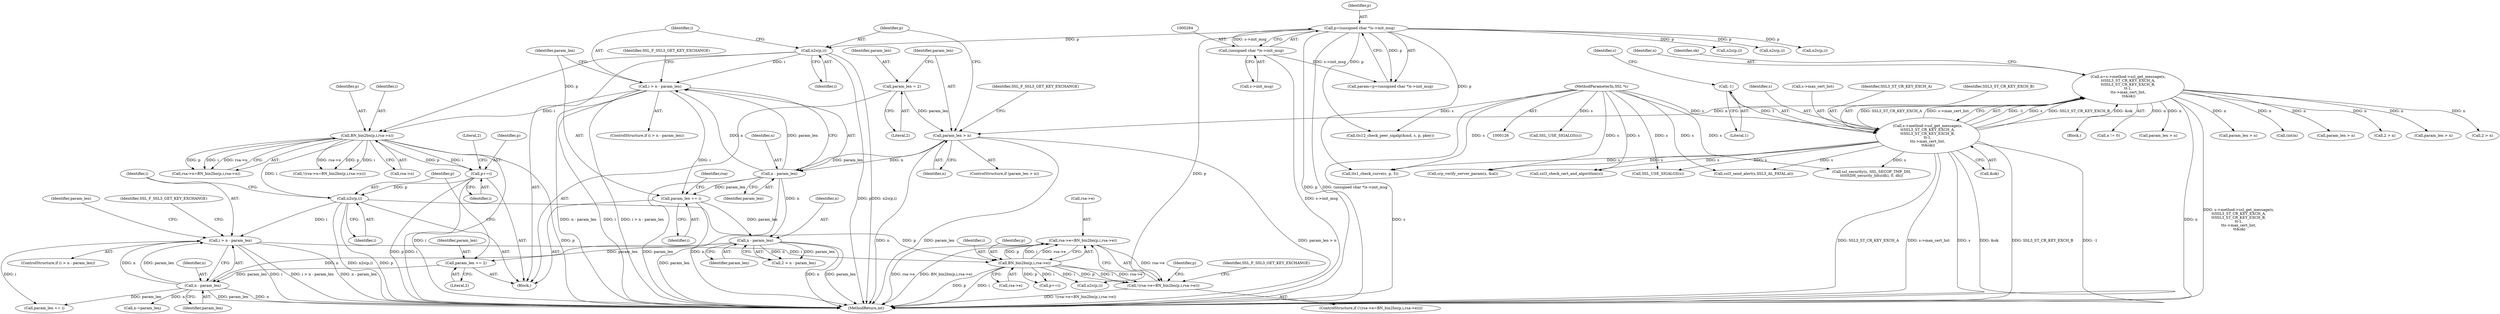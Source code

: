 digraph "0_openssl_b15f8769644b00ef7283521593360b7b2135cb63@pointer" {
"1000872" [label="(Call,rsa->e=BN_bin2bn(p,i,rsa->e))"];
"1000876" [label="(Call,BN_bin2bn(p,i,rsa->e))"];
"1000853" [label="(Call,n2s(p,i))"];
"1000836" [label="(Call,p+=i)"];
"1000825" [label="(Call,BN_bin2bn(p,i,rsa->n))"];
"1000802" [label="(Call,n2s(p,i))"];
"1000281" [label="(Call,p=(unsigned char *)s->init_msg)"];
"1000283" [label="(Call,(unsigned char *)s->init_msg)"];
"1000806" [label="(Call,i > n - param_len)"];
"1000808" [label="(Call,n - param_len)"];
"1000794" [label="(Call,param_len > n)"];
"1000790" [label="(Call,param_len = 2)"];
"1000181" [label="(Call,n=s->method->ssl_get_message(s,\n\t\tSSL3_ST_CR_KEY_EXCH_A,\n\t\tSSL3_ST_CR_KEY_EXCH_B,\n\t\t-1,\n\t\ts->max_cert_list,\n \t\t&ok))"];
"1000183" [label="(Call,s->method->ssl_get_message(s,\n\t\tSSL3_ST_CR_KEY_EXCH_A,\n\t\tSSL3_ST_CR_KEY_EXCH_B,\n\t\t-1,\n\t\ts->max_cert_list,\n \t\t&ok))"];
"1000127" [label="(MethodParameterIn,SSL *s)"];
"1000187" [label="(Call,-1)"];
"1000857" [label="(Call,i > n - param_len)"];
"1000859" [label="(Call,n - param_len)"];
"1000842" [label="(Call,n - param_len)"];
"1000816" [label="(Call,param_len += i)"];
"1000850" [label="(Call,param_len += 2)"];
"1000871" [label="(Call,!(rsa->e=BN_bin2bn(p,i,rsa->e)))"];
"1000281" [label="(Call,p=(unsigned char *)s->init_msg)"];
"1000778" [label="(Block,)"];
"1000810" [label="(Identifier,param_len)"];
"1000282" [label="(Identifier,p)"];
"1000791" [label="(Identifier,param_len)"];
"1000818" [label="(Identifier,i)"];
"1000879" [label="(Call,rsa->e)"];
"1000813" [label="(Identifier,SSL_F_SSL3_GET_KEY_EXCHANGE)"];
"1000192" [label="(Call,&ok)"];
"1000850" [label="(Call,param_len += 2)"];
"1000858" [label="(Identifier,i)"];
"1000198" [label="(Call,(int)n)"];
"1001521" [label="(Call,SSL_USE_SIGALGS(s))"];
"1000861" [label="(Identifier,param_len)"];
"1001736" [label="(Call,ssl3_send_alert(s,SSL3_AL_FATAL,al))"];
"1000413" [label="(Call,param_len > n)"];
"1000794" [label="(Call,param_len > n)"];
"1000189" [label="(Call,s->max_cert_list)"];
"1001478" [label="(Call,2 > n)"];
"1000809" [label="(Identifier,n)"];
"1001486" [label="(Call,n2s(p,i))"];
"1000821" [label="(Call,rsa->n=BN_bin2bn(p,i,rsa->n))"];
"1000828" [label="(Call,rsa->n)"];
"1000790" [label="(Call,param_len = 2)"];
"1000867" [label="(Call,param_len += i)"];
"1001771" [label="(MethodReturn,int)"];
"1001200" [label="(Call,param_len > n)"];
"1000808" [label="(Call,n - param_len)"];
"1000181" [label="(Call,n=s->method->ssl_get_message(s,\n\t\tSSL3_ST_CR_KEY_EXCH_A,\n\t\tSSL3_ST_CR_KEY_EXCH_B,\n\t\t-1,\n\t\ts->max_cert_list,\n \t\t&ok))"];
"1000804" [label="(Identifier,i)"];
"1000182" [label="(Identifier,n)"];
"1000825" [label="(Call,BN_bin2bn(p,i,rsa->n))"];
"1000872" [label="(Call,rsa->e=BN_bin2bn(p,i,rsa->e))"];
"1000868" [label="(Identifier,param_len)"];
"1000805" [label="(ControlStructure,if (i > n - param_len))"];
"1000884" [label="(Identifier,SSL_F_SSL3_GET_KEY_EXCHANGE)"];
"1000844" [label="(Identifier,param_len)"];
"1000183" [label="(Call,s->method->ssl_get_message(s,\n\t\tSSL3_ST_CR_KEY_EXCH_A,\n\t\tSSL3_ST_CR_KEY_EXCH_B,\n\t\t-1,\n\t\ts->max_cert_list,\n \t\t&ok))"];
"1000826" [label="(Identifier,p)"];
"1000820" [label="(Call,!(rsa->n=BN_bin2bn(p,i,rsa->n)))"];
"1000838" [label="(Identifier,i)"];
"1000185" [label="(Identifier,SSL3_ST_CR_KEY_EXCH_A)"];
"1001433" [label="(Call,2 > n)"];
"1001210" [label="(Call,tls1_check_curve(s, p, 3))"];
"1000128" [label="(Block,)"];
"1000827" [label="(Identifier,i)"];
"1001713" [label="(Call,ssl3_check_cert_and_algorithm(s))"];
"1000285" [label="(Call,s->init_msg)"];
"1000823" [label="(Identifier,rsa)"];
"1000792" [label="(Literal,2)"];
"1000727" [label="(Call,srp_verify_server_param(s, &al))"];
"1000802" [label="(Call,n2s(p,i))"];
"1000188" [label="(Literal,1)"];
"1000279" [label="(Call,param=p=(unsigned char *)s->init_msg)"];
"1001720" [label="(Call,n != 0)"];
"1001428" [label="(Call,SSL_USE_SIGALGS(s))"];
"1000856" [label="(ControlStructure,if (i > n - param_len))"];
"1000283" [label="(Call,(unsigned char *)s->init_msg)"];
"1001443" [label="(Call,tls12_check_peer_sigalg(&md, s, p, pkey))"];
"1000860" [label="(Identifier,n)"];
"1000843" [label="(Identifier,n)"];
"1000853" [label="(Call,n2s(p,i))"];
"1000870" [label="(ControlStructure,if (!(rsa->e=BN_bin2bn(p,i,rsa->e))))"];
"1000873" [label="(Call,rsa->e)"];
"1000793" [label="(ControlStructure,if (param_len > n))"];
"1000888" [label="(Identifier,p)"];
"1000421" [label="(Call,n2s(p,i))"];
"1000837" [label="(Identifier,p)"];
"1000187" [label="(Call,-1)"];
"1000196" [label="(Identifier,ok)"];
"1000878" [label="(Identifier,i)"];
"1001096" [label="(Call,ssl_security(s, SSL_SECOP_TMP_DH,\n\t\t\t\t\t\tDH_security_bits(dh), 0, dh))"];
"1000127" [label="(MethodParameterIn,SSL *s)"];
"1000859" [label="(Call,n - param_len)"];
"1000796" [label="(Identifier,n)"];
"1000876" [label="(Call,BN_bin2bn(p,i,rsa->e))"];
"1000852" [label="(Literal,2)"];
"1000816" [label="(Call,param_len += i)"];
"1000795" [label="(Identifier,param_len)"];
"1000950" [label="(Call,param_len > n)"];
"1000190" [label="(Identifier,s)"];
"1000841" [label="(Literal,2)"];
"1000851" [label="(Identifier,param_len)"];
"1000526" [label="(Call,n2s(p,i))"];
"1000877" [label="(Identifier,p)"];
"1000871" [label="(Call,!(rsa->e=BN_bin2bn(p,i,rsa->e)))"];
"1000855" [label="(Identifier,i)"];
"1000186" [label="(Identifier,SSL3_ST_CR_KEY_EXCH_B)"];
"1000840" [label="(Call,2 > n - param_len)"];
"1000817" [label="(Identifier,param_len)"];
"1000857" [label="(Call,i > n - param_len)"];
"1000807" [label="(Identifier,i)"];
"1000958" [label="(Call,n2s(p,i))"];
"1000803" [label="(Identifier,p)"];
"1000864" [label="(Identifier,SSL_F_SSL3_GET_KEY_EXCHANGE)"];
"1000184" [label="(Identifier,s)"];
"1000806" [label="(Call,i > n - param_len)"];
"1000842" [label="(Call,n - param_len)"];
"1000799" [label="(Identifier,SSL_F_SSL3_GET_KEY_EXCHANGE)"];
"1000890" [label="(Call,n-=param_len)"];
"1000836" [label="(Call,p+=i)"];
"1000887" [label="(Call,p+=i)"];
"1000518" [label="(Call,param_len > n)"];
"1000854" [label="(Identifier,p)"];
"1000872" -> "1000871"  [label="AST: "];
"1000872" -> "1000876"  [label="CFG: "];
"1000873" -> "1000872"  [label="AST: "];
"1000876" -> "1000872"  [label="AST: "];
"1000871" -> "1000872"  [label="CFG: "];
"1000872" -> "1001771"  [label="DDG: rsa->e"];
"1000872" -> "1001771"  [label="DDG: BN_bin2bn(p,i,rsa->e)"];
"1000872" -> "1000871"  [label="DDG: rsa->e"];
"1000876" -> "1000872"  [label="DDG: p"];
"1000876" -> "1000872"  [label="DDG: i"];
"1000876" -> "1000872"  [label="DDG: rsa->e"];
"1000876" -> "1000879"  [label="CFG: "];
"1000877" -> "1000876"  [label="AST: "];
"1000878" -> "1000876"  [label="AST: "];
"1000879" -> "1000876"  [label="AST: "];
"1000876" -> "1001771"  [label="DDG: i"];
"1000876" -> "1001771"  [label="DDG: p"];
"1000876" -> "1000871"  [label="DDG: p"];
"1000876" -> "1000871"  [label="DDG: i"];
"1000876" -> "1000871"  [label="DDG: rsa->e"];
"1000853" -> "1000876"  [label="DDG: p"];
"1000857" -> "1000876"  [label="DDG: i"];
"1000876" -> "1000887"  [label="DDG: i"];
"1000876" -> "1000887"  [label="DDG: p"];
"1000876" -> "1001486"  [label="DDG: i"];
"1000853" -> "1000778"  [label="AST: "];
"1000853" -> "1000855"  [label="CFG: "];
"1000854" -> "1000853"  [label="AST: "];
"1000855" -> "1000853"  [label="AST: "];
"1000858" -> "1000853"  [label="CFG: "];
"1000853" -> "1001771"  [label="DDG: n2s(p,i)"];
"1000853" -> "1001771"  [label="DDG: p"];
"1000836" -> "1000853"  [label="DDG: p"];
"1000825" -> "1000853"  [label="DDG: i"];
"1000853" -> "1000857"  [label="DDG: i"];
"1000836" -> "1000778"  [label="AST: "];
"1000836" -> "1000838"  [label="CFG: "];
"1000837" -> "1000836"  [label="AST: "];
"1000838" -> "1000836"  [label="AST: "];
"1000841" -> "1000836"  [label="CFG: "];
"1000836" -> "1001771"  [label="DDG: i"];
"1000836" -> "1001771"  [label="DDG: p"];
"1000825" -> "1000836"  [label="DDG: i"];
"1000825" -> "1000836"  [label="DDG: p"];
"1000825" -> "1000821"  [label="AST: "];
"1000825" -> "1000828"  [label="CFG: "];
"1000826" -> "1000825"  [label="AST: "];
"1000827" -> "1000825"  [label="AST: "];
"1000828" -> "1000825"  [label="AST: "];
"1000821" -> "1000825"  [label="CFG: "];
"1000825" -> "1001771"  [label="DDG: i"];
"1000825" -> "1001771"  [label="DDG: p"];
"1000825" -> "1000820"  [label="DDG: p"];
"1000825" -> "1000820"  [label="DDG: i"];
"1000825" -> "1000820"  [label="DDG: rsa->n"];
"1000825" -> "1000821"  [label="DDG: p"];
"1000825" -> "1000821"  [label="DDG: i"];
"1000825" -> "1000821"  [label="DDG: rsa->n"];
"1000802" -> "1000825"  [label="DDG: p"];
"1000806" -> "1000825"  [label="DDG: i"];
"1000802" -> "1000778"  [label="AST: "];
"1000802" -> "1000804"  [label="CFG: "];
"1000803" -> "1000802"  [label="AST: "];
"1000804" -> "1000802"  [label="AST: "];
"1000807" -> "1000802"  [label="CFG: "];
"1000802" -> "1001771"  [label="DDG: p"];
"1000802" -> "1001771"  [label="DDG: n2s(p,i)"];
"1000281" -> "1000802"  [label="DDG: p"];
"1000802" -> "1000806"  [label="DDG: i"];
"1000281" -> "1000279"  [label="AST: "];
"1000281" -> "1000283"  [label="CFG: "];
"1000282" -> "1000281"  [label="AST: "];
"1000283" -> "1000281"  [label="AST: "];
"1000279" -> "1000281"  [label="CFG: "];
"1000281" -> "1001771"  [label="DDG: p"];
"1000281" -> "1001771"  [label="DDG: (unsigned char *)s->init_msg"];
"1000281" -> "1000279"  [label="DDG: p"];
"1000283" -> "1000281"  [label="DDG: s->init_msg"];
"1000281" -> "1000421"  [label="DDG: p"];
"1000281" -> "1000526"  [label="DDG: p"];
"1000281" -> "1000958"  [label="DDG: p"];
"1000281" -> "1001210"  [label="DDG: p"];
"1000281" -> "1001443"  [label="DDG: p"];
"1000281" -> "1001486"  [label="DDG: p"];
"1000283" -> "1000285"  [label="CFG: "];
"1000284" -> "1000283"  [label="AST: "];
"1000285" -> "1000283"  [label="AST: "];
"1000283" -> "1001771"  [label="DDG: s->init_msg"];
"1000283" -> "1000279"  [label="DDG: s->init_msg"];
"1000806" -> "1000805"  [label="AST: "];
"1000806" -> "1000808"  [label="CFG: "];
"1000807" -> "1000806"  [label="AST: "];
"1000808" -> "1000806"  [label="AST: "];
"1000813" -> "1000806"  [label="CFG: "];
"1000817" -> "1000806"  [label="CFG: "];
"1000806" -> "1001771"  [label="DDG: i"];
"1000806" -> "1001771"  [label="DDG: n - param_len"];
"1000806" -> "1001771"  [label="DDG: i > n - param_len"];
"1000808" -> "1000806"  [label="DDG: n"];
"1000808" -> "1000806"  [label="DDG: param_len"];
"1000806" -> "1000816"  [label="DDG: i"];
"1000808" -> "1000810"  [label="CFG: "];
"1000809" -> "1000808"  [label="AST: "];
"1000810" -> "1000808"  [label="AST: "];
"1000808" -> "1001771"  [label="DDG: param_len"];
"1000808" -> "1001771"  [label="DDG: n"];
"1000794" -> "1000808"  [label="DDG: n"];
"1000794" -> "1000808"  [label="DDG: param_len"];
"1000808" -> "1000816"  [label="DDG: param_len"];
"1000808" -> "1000842"  [label="DDG: n"];
"1000794" -> "1000793"  [label="AST: "];
"1000794" -> "1000796"  [label="CFG: "];
"1000795" -> "1000794"  [label="AST: "];
"1000796" -> "1000794"  [label="AST: "];
"1000799" -> "1000794"  [label="CFG: "];
"1000803" -> "1000794"  [label="CFG: "];
"1000794" -> "1001771"  [label="DDG: n"];
"1000794" -> "1001771"  [label="DDG: param_len"];
"1000794" -> "1001771"  [label="DDG: param_len > n"];
"1000790" -> "1000794"  [label="DDG: param_len"];
"1000181" -> "1000794"  [label="DDG: n"];
"1000790" -> "1000778"  [label="AST: "];
"1000790" -> "1000792"  [label="CFG: "];
"1000791" -> "1000790"  [label="AST: "];
"1000792" -> "1000790"  [label="AST: "];
"1000795" -> "1000790"  [label="CFG: "];
"1000181" -> "1000128"  [label="AST: "];
"1000181" -> "1000183"  [label="CFG: "];
"1000182" -> "1000181"  [label="AST: "];
"1000183" -> "1000181"  [label="AST: "];
"1000196" -> "1000181"  [label="CFG: "];
"1000181" -> "1001771"  [label="DDG: n"];
"1000181" -> "1001771"  [label="DDG: s->method->ssl_get_message(s,\n\t\tSSL3_ST_CR_KEY_EXCH_A,\n\t\tSSL3_ST_CR_KEY_EXCH_B,\n\t\t-1,\n\t\ts->max_cert_list,\n \t\t&ok)"];
"1000183" -> "1000181"  [label="DDG: -1"];
"1000183" -> "1000181"  [label="DDG: s"];
"1000183" -> "1000181"  [label="DDG: SSL3_ST_CR_KEY_EXCH_B"];
"1000183" -> "1000181"  [label="DDG: &ok"];
"1000183" -> "1000181"  [label="DDG: SSL3_ST_CR_KEY_EXCH_A"];
"1000183" -> "1000181"  [label="DDG: s->max_cert_list"];
"1000181" -> "1000198"  [label="DDG: n"];
"1000181" -> "1000413"  [label="DDG: n"];
"1000181" -> "1000518"  [label="DDG: n"];
"1000181" -> "1000950"  [label="DDG: n"];
"1000181" -> "1001200"  [label="DDG: n"];
"1000181" -> "1001433"  [label="DDG: n"];
"1000181" -> "1001478"  [label="DDG: n"];
"1000181" -> "1001720"  [label="DDG: n"];
"1000183" -> "1000192"  [label="CFG: "];
"1000184" -> "1000183"  [label="AST: "];
"1000185" -> "1000183"  [label="AST: "];
"1000186" -> "1000183"  [label="AST: "];
"1000187" -> "1000183"  [label="AST: "];
"1000189" -> "1000183"  [label="AST: "];
"1000192" -> "1000183"  [label="AST: "];
"1000183" -> "1001771"  [label="DDG: SSL3_ST_CR_KEY_EXCH_B"];
"1000183" -> "1001771"  [label="DDG: -1"];
"1000183" -> "1001771"  [label="DDG: SSL3_ST_CR_KEY_EXCH_A"];
"1000183" -> "1001771"  [label="DDG: s->max_cert_list"];
"1000183" -> "1001771"  [label="DDG: s"];
"1000183" -> "1001771"  [label="DDG: &ok"];
"1000127" -> "1000183"  [label="DDG: s"];
"1000187" -> "1000183"  [label="DDG: 1"];
"1000183" -> "1000727"  [label="DDG: s"];
"1000183" -> "1001096"  [label="DDG: s"];
"1000183" -> "1001210"  [label="DDG: s"];
"1000183" -> "1001428"  [label="DDG: s"];
"1000183" -> "1001713"  [label="DDG: s"];
"1000183" -> "1001736"  [label="DDG: s"];
"1000127" -> "1000126"  [label="AST: "];
"1000127" -> "1001771"  [label="DDG: s"];
"1000127" -> "1000727"  [label="DDG: s"];
"1000127" -> "1001096"  [label="DDG: s"];
"1000127" -> "1001210"  [label="DDG: s"];
"1000127" -> "1001428"  [label="DDG: s"];
"1000127" -> "1001443"  [label="DDG: s"];
"1000127" -> "1001521"  [label="DDG: s"];
"1000127" -> "1001713"  [label="DDG: s"];
"1000127" -> "1001736"  [label="DDG: s"];
"1000187" -> "1000188"  [label="CFG: "];
"1000188" -> "1000187"  [label="AST: "];
"1000190" -> "1000187"  [label="CFG: "];
"1000857" -> "1000856"  [label="AST: "];
"1000857" -> "1000859"  [label="CFG: "];
"1000858" -> "1000857"  [label="AST: "];
"1000859" -> "1000857"  [label="AST: "];
"1000864" -> "1000857"  [label="CFG: "];
"1000868" -> "1000857"  [label="CFG: "];
"1000857" -> "1001771"  [label="DDG: i"];
"1000857" -> "1001771"  [label="DDG: i > n - param_len"];
"1000857" -> "1001771"  [label="DDG: n - param_len"];
"1000859" -> "1000857"  [label="DDG: n"];
"1000859" -> "1000857"  [label="DDG: param_len"];
"1000857" -> "1000867"  [label="DDG: i"];
"1000859" -> "1000861"  [label="CFG: "];
"1000860" -> "1000859"  [label="AST: "];
"1000861" -> "1000859"  [label="AST: "];
"1000859" -> "1001771"  [label="DDG: n"];
"1000859" -> "1001771"  [label="DDG: param_len"];
"1000842" -> "1000859"  [label="DDG: n"];
"1000850" -> "1000859"  [label="DDG: param_len"];
"1000859" -> "1000867"  [label="DDG: param_len"];
"1000859" -> "1000890"  [label="DDG: n"];
"1000842" -> "1000840"  [label="AST: "];
"1000842" -> "1000844"  [label="CFG: "];
"1000843" -> "1000842"  [label="AST: "];
"1000844" -> "1000842"  [label="AST: "];
"1000840" -> "1000842"  [label="CFG: "];
"1000842" -> "1001771"  [label="DDG: n"];
"1000842" -> "1001771"  [label="DDG: param_len"];
"1000842" -> "1000840"  [label="DDG: n"];
"1000842" -> "1000840"  [label="DDG: param_len"];
"1000816" -> "1000842"  [label="DDG: param_len"];
"1000842" -> "1000850"  [label="DDG: param_len"];
"1000816" -> "1000778"  [label="AST: "];
"1000816" -> "1000818"  [label="CFG: "];
"1000817" -> "1000816"  [label="AST: "];
"1000818" -> "1000816"  [label="AST: "];
"1000823" -> "1000816"  [label="CFG: "];
"1000816" -> "1001771"  [label="DDG: param_len"];
"1000850" -> "1000778"  [label="AST: "];
"1000850" -> "1000852"  [label="CFG: "];
"1000851" -> "1000850"  [label="AST: "];
"1000852" -> "1000850"  [label="AST: "];
"1000854" -> "1000850"  [label="CFG: "];
"1000871" -> "1000870"  [label="AST: "];
"1000884" -> "1000871"  [label="CFG: "];
"1000888" -> "1000871"  [label="CFG: "];
"1000871" -> "1001771"  [label="DDG: !(rsa->e=BN_bin2bn(p,i,rsa->e))"];
}

